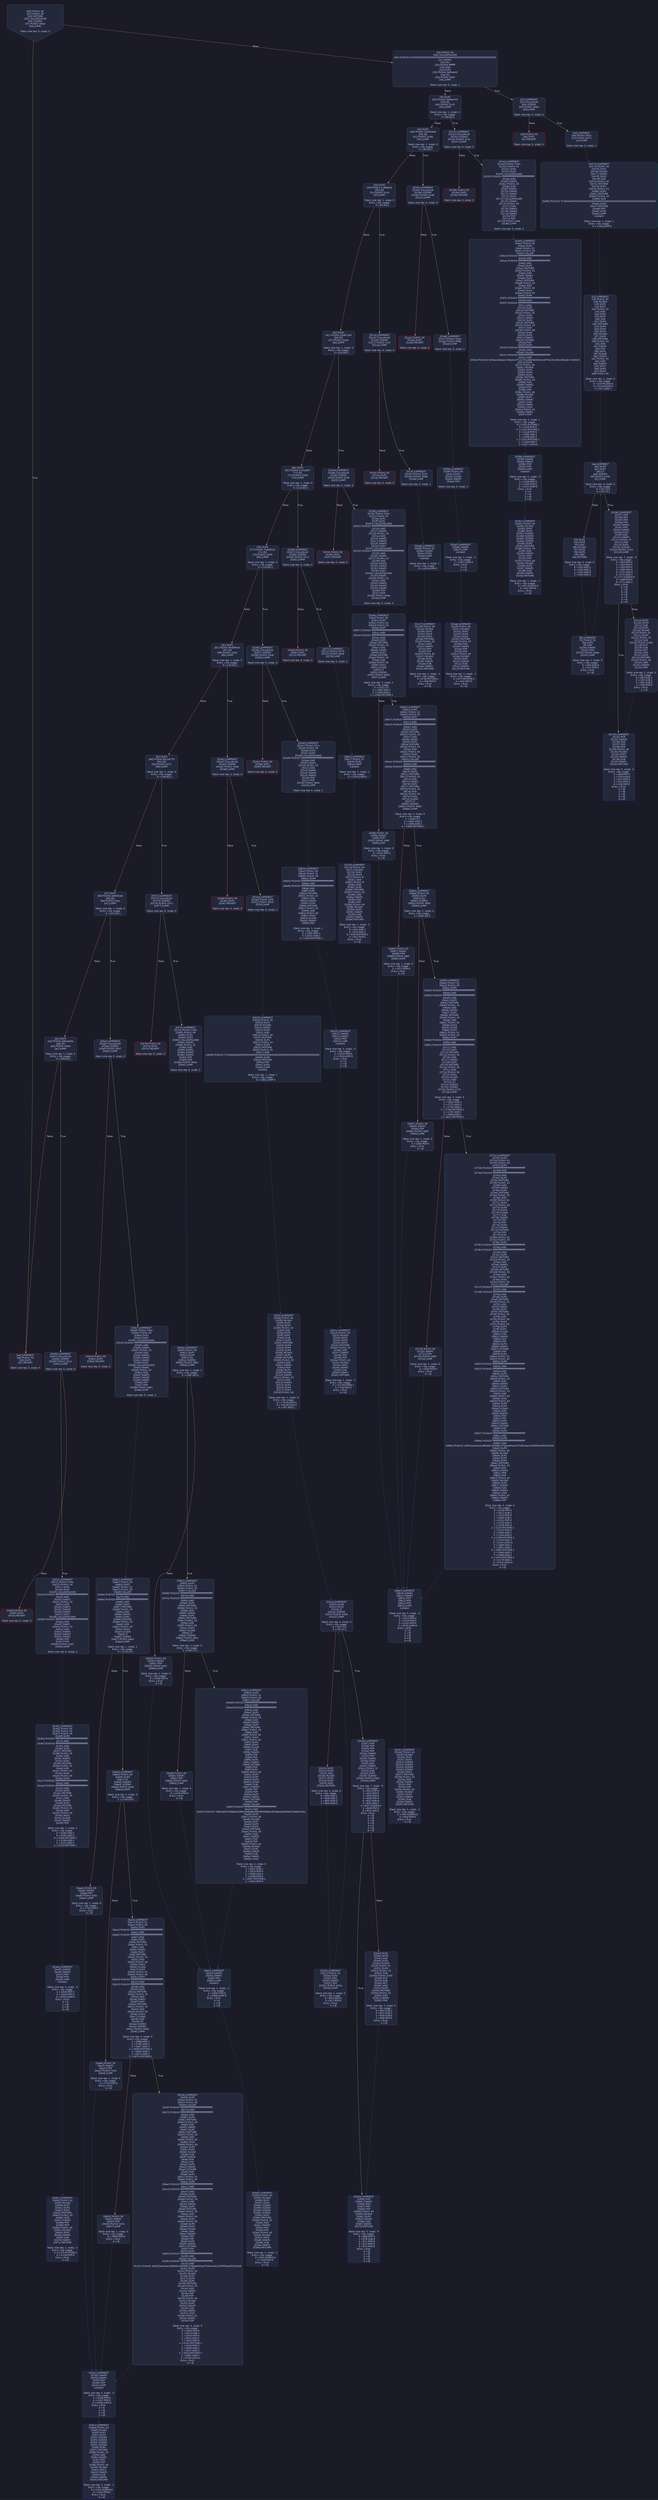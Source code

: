 digraph G {
    node [shape=box, style="filled, rounded", color="#565f89", fontcolor="#c0caf5", fontname="Helvetica", fillcolor="#24283b"];
    edge [color="#414868", fontcolor="#c0caf5", fontname="Helvetica"];
    bgcolor="#1a1b26";
    0 [ label = "[00] PUSH1 60
[02] PUSH1 40
[04] MSTORE
[05] CALLDATASIZE
[06] ISZERO
[07] PUSH2 00ad
[0a] JUMPI

Stack size req: 0, sizeΔ: 0
" shape = invhouse]
    1 [ label = "[0b] PUSH1 00
[0d] CALLDATALOAD
[0e] PUSH29 0100000000000000000000000000000000000000000000000000000000
[2c] SWAP1
[2d] DIV
[2e] PUSH4 ffffffff
[33] AND
[34] DUP1
[35] PUSH4 06fdde03
[3a] EQ
[3b] PUSH2 00b2
[3e] JUMPI

Stack size req: 0, sizeΔ: 1
"]
    2 [ label = "[3f] DUP1
[40] PUSH4 095ea7b3
[45] EQ
[46] PUSH2 0141
[49] JUMPI

Stack size req: 1, sizeΔ: 0
Entry->Op usage:
	0->69:EQ:1
"]
    3 [ label = "[4a] DUP1
[4b] PUSH4 18160ddd
[50] EQ
[51] PUSH2 019b
[54] JUMPI

Stack size req: 1, sizeΔ: 0
Entry->Op usage:
	0->80:EQ:1
"]
    4 [ label = "[55] DUP1
[56] PUSH4 1ca8b6cb
[5b] EQ
[5c] PUSH2 01c4
[5f] JUMPI

Stack size req: 1, sizeΔ: 0
Entry->Op usage:
	0->91:EQ:1
"]
    5 [ label = "[60] DUP1
[61] PUSH4 23b872dd
[66] EQ
[67] PUSH2 01ed
[6a] JUMPI

Stack size req: 1, sizeΔ: 0
Entry->Op usage:
	0->102:EQ:1
"]
    6 [ label = "[6b] DUP1
[6c] PUSH4 313ce567
[71] EQ
[72] PUSH2 0266
[75] JUMPI

Stack size req: 1, sizeΔ: 0
Entry->Op usage:
	0->113:EQ:1
"]
    7 [ label = "[76] DUP1
[77] PUSH4 70a08231
[7c] EQ
[7d] PUSH2 0295
[80] JUMPI

Stack size req: 1, sizeΔ: 0
Entry->Op usage:
	0->124:EQ:1
"]
    8 [ label = "[81] DUP1
[82] PUSH4 95d89b41
[87] EQ
[88] PUSH2 02e2
[8b] JUMPI

Stack size req: 1, sizeΔ: 0
Entry->Op usage:
	0->135:EQ:1
"]
    9 [ label = "[8c] DUP1
[8d] PUSH4 9d118770
[92] EQ
[93] PUSH2 0371
[96] JUMPI

Stack size req: 1, sizeΔ: 0
Entry->Op usage:
	0->146:EQ:1
"]
    10 [ label = "[97] DUP1
[98] PUSH4 a9059cbb
[9d] EQ
[9e] PUSH2 03ac
[a1] JUMPI

Stack size req: 1, sizeΔ: 0
Entry->Op usage:
	0->157:EQ:1
"]
    11 [ label = "[a2] DUP1
[a3] PUSH4 dd62ed3e
[a8] EQ
[a9] PUSH2 0406
[ac] JUMPI

Stack size req: 1, sizeΔ: 0
Entry->Op usage:
	0->168:EQ:1
"]
    12 [ label = "[ad] JUMPDEST
[ae] PUSH1 00
[b0] DUP1
[b1] REVERT

Stack size req: 0, sizeΔ: 0
" color = "red"]
    13 [ label = "[b2] JUMPDEST
[b3] CALLVALUE
[b4] ISZERO
[b5] PUSH2 00bd
[b8] JUMPI

Stack size req: 0, sizeΔ: 0
"]
    14 [ label = "[b9] PUSH1 00
[bb] DUP1
[bc] REVERT

Stack size req: 0, sizeΔ: 0
" color = "red"]
    15 [ label = "[bd] JUMPDEST
[be] PUSH2 00c5
[c1] PUSH2 0472
[c4] JUMP

Stack size req: 0, sizeΔ: 1
"]
    16 [ label = "[c5] JUMPDEST
[c6] PUSH1 40
[c8] MLOAD
[c9] DUP1
[ca] DUP1
[cb] PUSH1 20
[cd] ADD
[ce] DUP3
[cf] DUP2
[d0] SUB
[d1] DUP3
[d2] MSTORE
[d3] DUP4
[d4] DUP2
[d5] DUP2
[d6] MLOAD
[d7] DUP2
[d8] MSTORE
[d9] PUSH1 20
[db] ADD
[dc] SWAP2
[dd] POP
[de] DUP1
[df] MLOAD
[e0] SWAP1
[e1] PUSH1 20
[e3] ADD
[e4] SWAP1
[e5] DUP1
[e6] DUP4
[e7] DUP4
[e8] PUSH1 00

Stack size req: 1, sizeΔ: 9
Entry->Op usage:
	0->214:MLOAD:0
	0->223:MLOAD:0
	0->227:ADD:1
"]
    17 [ label = "[ea] JUMPDEST
[eb] DUP4
[ec] DUP2
[ed] LT
[ee] ISZERO
[ef] PUSH2 0106
[f2] JUMPI

Stack size req: 4, sizeΔ: 0
Entry->Op usage:
	0->237:LT:0
	3->237:LT:1
"]
    18 [ label = "[f3] DUP1
[f4] DUP3
[f5] ADD
[f6] MLOAD
[f7] DUP2
[f8] DUP5
[f9] ADD
[fa] MSTORE

Stack size req: 3, sizeΔ: 0
Entry->Op usage:
	0->245:ADD:1
	0->249:ADD:1
	1->245:ADD:0
	2->249:ADD:0
"]
    19 [ label = "[fb] JUMPDEST
[fc] PUSH1 20
[fe] DUP2
[ff] ADD
[0100] SWAP1
[0101] POP
[0102] PUSH2 00ea
[0105] JUMP

Stack size req: 1, sizeΔ: 0
Entry->Op usage:
	0->255:ADD:0
	0->257:POP:0
Entry->Exit:
	0->😵
"]
    20 [ label = "[0106] JUMPDEST
[0107] POP
[0108] POP
[0109] POP
[010a] POP
[010b] SWAP1
[010c] POP
[010d] SWAP1
[010e] DUP2
[010f] ADD
[0110] SWAP1
[0111] PUSH1 1f
[0113] AND
[0114] DUP1
[0115] ISZERO
[0116] PUSH2 0133
[0119] JUMPI

Stack size req: 7, sizeΔ: -5
Entry->Op usage:
	0->263:POP:0
	1->264:POP:0
	2->265:POP:0
	3->266:POP:0
	4->271:ADD:0
	4->275:AND:1
	4->277:ISZERO:0
	5->268:POP:0
	6->271:ADD:1
Entry->Exit:
	0->😵
	1->😵
	2->😵
	3->😵
	4->0
	5->😵
	6->😵
"]
    21 [ label = "[011a] DUP1
[011b] DUP3
[011c] SUB
[011d] DUP1
[011e] MLOAD
[011f] PUSH1 01
[0121] DUP4
[0122] PUSH1 20
[0124] SUB
[0125] PUSH2 0100
[0128] EXP
[0129] SUB
[012a] NOT
[012b] AND
[012c] DUP2
[012d] MSTORE
[012e] PUSH1 20
[0130] ADD
[0131] SWAP2
[0132] POP

Stack size req: 2, sizeΔ: 0
Entry->Op usage:
	0->284:SUB:1
	0->292:SUB:1
	1->284:SUB:0
	1->306:POP:0
Entry->Exit:
	1->😵
"]
    22 [ label = "[0133] JUMPDEST
[0134] POP
[0135] SWAP3
[0136] POP
[0137] POP
[0138] POP
[0139] PUSH1 40
[013b] MLOAD
[013c] DUP1
[013d] SWAP2
[013e] SUB
[013f] SWAP1
[0140] RETURN

Stack size req: 5, sizeΔ: -5
Entry->Op usage:
	0->308:POP:0
	1->318:SUB:0
	2->311:POP:0
	3->312:POP:0
	4->310:POP:0
Entry->Exit:
	0->😵
	1->😵
	2->😵
	3->😵
	4->😵
" color = "darkblue"]
    23 [ label = "[0141] JUMPDEST
[0142] CALLVALUE
[0143] ISZERO
[0144] PUSH2 014c
[0147] JUMPI

Stack size req: 0, sizeΔ: 0
"]
    24 [ label = "[0148] PUSH1 00
[014a] DUP1
[014b] REVERT

Stack size req: 0, sizeΔ: 0
" color = "red"]
    25 [ label = "[014c] JUMPDEST
[014d] PUSH2 0181
[0150] PUSH1 04
[0152] DUP1
[0153] DUP1
[0154] CALLDATALOAD
[0155] PUSH20 ffffffffffffffffffffffffffffffffffffffff
[016a] AND
[016b] SWAP1
[016c] PUSH1 20
[016e] ADD
[016f] SWAP1
[0170] SWAP2
[0171] SWAP1
[0172] DUP1
[0173] CALLDATALOAD
[0174] SWAP1
[0175] PUSH1 20
[0177] ADD
[0178] SWAP1
[0179] SWAP2
[017a] SWAP1
[017b] POP
[017c] POP
[017d] PUSH2 04ab
[0180] JUMP

Stack size req: 0, sizeΔ: 3
"]
    26 [ label = "[0181] JUMPDEST
[0182] PUSH1 40
[0184] MLOAD
[0185] DUP1
[0186] DUP3
[0187] ISZERO
[0188] ISZERO
[0189] ISZERO
[018a] ISZERO
[018b] DUP2
[018c] MSTORE
[018d] PUSH1 20
[018f] ADD
[0190] SWAP2
[0191] POP
[0192] POP
[0193] PUSH1 40
[0195] MLOAD
[0196] DUP1
[0197] SWAP2
[0198] SUB
[0199] SWAP1
[019a] RETURN

Stack size req: 1, sizeΔ: -1
Entry->Op usage:
	0->391:ISZERO:0
	0->401:POP:0
Entry->Exit:
	0->😵
" color = "darkblue"]
    27 [ label = "[019b] JUMPDEST
[019c] CALLVALUE
[019d] ISZERO
[019e] PUSH2 01a6
[01a1] JUMPI

Stack size req: 0, sizeΔ: 0
"]
    28 [ label = "[01a2] PUSH1 00
[01a4] DUP1
[01a5] REVERT

Stack size req: 0, sizeΔ: 0
" color = "red"]
    29 [ label = "[01a6] JUMPDEST
[01a7] PUSH2 01ae
[01aa] PUSH2 059e
[01ad] JUMP

Stack size req: 0, sizeΔ: 1
"]
    30 [ label = "[01ae] JUMPDEST
[01af] PUSH1 40
[01b1] MLOAD
[01b2] DUP1
[01b3] DUP3
[01b4] DUP2
[01b5] MSTORE
[01b6] PUSH1 20
[01b8] ADD
[01b9] SWAP2
[01ba] POP
[01bb] POP
[01bc] PUSH1 40
[01be] MLOAD
[01bf] DUP1
[01c0] SWAP2
[01c1] SUB
[01c2] SWAP1
[01c3] RETURN

Stack size req: 1, sizeΔ: -1
Entry->Op usage:
	0->437:MSTORE:1
	0->442:POP:0
Entry->Exit:
	0->😵
" color = "darkblue"]
    31 [ label = "[01c4] JUMPDEST
[01c5] CALLVALUE
[01c6] ISZERO
[01c7] PUSH2 01cf
[01ca] JUMPI

Stack size req: 0, sizeΔ: 0
"]
    32 [ label = "[01cb] PUSH1 00
[01cd] DUP1
[01ce] REVERT

Stack size req: 0, sizeΔ: 0
" color = "red"]
    33 [ label = "[01cf] JUMPDEST
[01d0] PUSH2 01d7
[01d3] PUSH2 05a8
[01d6] JUMP

Stack size req: 0, sizeΔ: 1
"]
    34 [ label = "[01d7] JUMPDEST
[01d8] PUSH1 40
[01da] MLOAD
[01db] DUP1
[01dc] DUP3
[01dd] DUP2
[01de] MSTORE
[01df] PUSH1 20
[01e1] ADD
[01e2] SWAP2
[01e3] POP
[01e4] POP
[01e5] PUSH1 40
[01e7] MLOAD
[01e8] DUP1
[01e9] SWAP2
[01ea] SUB
[01eb] SWAP1
[01ec] RETURN

Stack size req: 1, sizeΔ: -1
Entry->Op usage:
	0->478:MSTORE:1
	0->483:POP:0
Entry->Exit:
	0->😵
" color = "darkblue"]
    35 [ label = "[01ed] JUMPDEST
[01ee] CALLVALUE
[01ef] ISZERO
[01f0] PUSH2 01f8
[01f3] JUMPI

Stack size req: 0, sizeΔ: 0
"]
    36 [ label = "[01f4] PUSH1 00
[01f6] DUP1
[01f7] REVERT

Stack size req: 0, sizeΔ: 0
" color = "red"]
    37 [ label = "[01f8] JUMPDEST
[01f9] PUSH2 024c
[01fc] PUSH1 04
[01fe] DUP1
[01ff] DUP1
[0200] CALLDATALOAD
[0201] PUSH20 ffffffffffffffffffffffffffffffffffffffff
[0216] AND
[0217] SWAP1
[0218] PUSH1 20
[021a] ADD
[021b] SWAP1
[021c] SWAP2
[021d] SWAP1
[021e] DUP1
[021f] CALLDATALOAD
[0220] PUSH20 ffffffffffffffffffffffffffffffffffffffff
[0235] AND
[0236] SWAP1
[0237] PUSH1 20
[0239] ADD
[023a] SWAP1
[023b] SWAP2
[023c] SWAP1
[023d] DUP1
[023e] CALLDATALOAD
[023f] SWAP1
[0240] PUSH1 20
[0242] ADD
[0243] SWAP1
[0244] SWAP2
[0245] SWAP1
[0246] POP
[0247] POP
[0248] PUSH2 05ae
[024b] JUMP

Stack size req: 0, sizeΔ: 4
"]
    38 [ label = "[024c] JUMPDEST
[024d] PUSH1 40
[024f] MLOAD
[0250] DUP1
[0251] DUP3
[0252] ISZERO
[0253] ISZERO
[0254] ISZERO
[0255] ISZERO
[0256] DUP2
[0257] MSTORE
[0258] PUSH1 20
[025a] ADD
[025b] SWAP2
[025c] POP
[025d] POP
[025e] PUSH1 40
[0260] MLOAD
[0261] DUP1
[0262] SWAP2
[0263] SUB
[0264] SWAP1
[0265] RETURN

Stack size req: 1, sizeΔ: -1
Entry->Op usage:
	0->594:ISZERO:0
	0->604:POP:0
Entry->Exit:
	0->😵
" color = "darkblue"]
    39 [ label = "[0266] JUMPDEST
[0267] CALLVALUE
[0268] ISZERO
[0269] PUSH2 0271
[026c] JUMPI

Stack size req: 0, sizeΔ: 0
"]
    40 [ label = "[026d] PUSH1 00
[026f] DUP1
[0270] REVERT

Stack size req: 0, sizeΔ: 0
" color = "red"]
    41 [ label = "[0271] JUMPDEST
[0272] PUSH2 0279
[0275] PUSH2 08c6
[0278] JUMP

Stack size req: 0, sizeΔ: 1
"]
    42 [ label = "[0279] JUMPDEST
[027a] PUSH1 40
[027c] MLOAD
[027d] DUP1
[027e] DUP3
[027f] PUSH1 ff
[0281] AND
[0282] PUSH1 ff
[0284] AND
[0285] DUP2
[0286] MSTORE
[0287] PUSH1 20
[0289] ADD
[028a] SWAP2
[028b] POP
[028c] POP
[028d] PUSH1 40
[028f] MLOAD
[0290] DUP1
[0291] SWAP2
[0292] SUB
[0293] SWAP1
[0294] RETURN

Stack size req: 1, sizeΔ: -1
Entry->Op usage:
	0->641:AND:1
	0->644:AND:1
	0->646:MSTORE:1
	0->651:POP:0
Entry->Exit:
	0->😵
" color = "darkblue"]
    43 [ label = "[0295] JUMPDEST
[0296] CALLVALUE
[0297] ISZERO
[0298] PUSH2 02a0
[029b] JUMPI

Stack size req: 0, sizeΔ: 0
"]
    44 [ label = "[029c] PUSH1 00
[029e] DUP1
[029f] REVERT

Stack size req: 0, sizeΔ: 0
" color = "red"]
    45 [ label = "[02a0] JUMPDEST
[02a1] PUSH2 02cc
[02a4] PUSH1 04
[02a6] DUP1
[02a7] DUP1
[02a8] CALLDATALOAD
[02a9] PUSH20 ffffffffffffffffffffffffffffffffffffffff
[02be] AND
[02bf] SWAP1
[02c0] PUSH1 20
[02c2] ADD
[02c3] SWAP1
[02c4] SWAP2
[02c5] SWAP1
[02c6] POP
[02c7] POP
[02c8] PUSH2 08cb
[02cb] JUMP

Stack size req: 0, sizeΔ: 2
"]
    46 [ label = "[02cc] JUMPDEST
[02cd] PUSH1 40
[02cf] MLOAD
[02d0] DUP1
[02d1] DUP3
[02d2] DUP2
[02d3] MSTORE
[02d4] PUSH1 20
[02d6] ADD
[02d7] SWAP2
[02d8] POP
[02d9] POP
[02da] PUSH1 40
[02dc] MLOAD
[02dd] DUP1
[02de] SWAP2
[02df] SUB
[02e0] SWAP1
[02e1] RETURN

Stack size req: 1, sizeΔ: -1
Entry->Op usage:
	0->723:MSTORE:1
	0->728:POP:0
Entry->Exit:
	0->😵
" color = "darkblue"]
    47 [ label = "[02e2] JUMPDEST
[02e3] CALLVALUE
[02e4] ISZERO
[02e5] PUSH2 02ed
[02e8] JUMPI

Stack size req: 0, sizeΔ: 0
"]
    48 [ label = "[02e9] PUSH1 00
[02eb] DUP1
[02ec] REVERT

Stack size req: 0, sizeΔ: 0
" color = "red"]
    49 [ label = "[02ed] JUMPDEST
[02ee] PUSH2 02f5
[02f1] PUSH2 0915
[02f4] JUMP

Stack size req: 0, sizeΔ: 1
"]
    50 [ label = "[02f5] JUMPDEST
[02f6] PUSH1 40
[02f8] MLOAD
[02f9] DUP1
[02fa] DUP1
[02fb] PUSH1 20
[02fd] ADD
[02fe] DUP3
[02ff] DUP2
[0300] SUB
[0301] DUP3
[0302] MSTORE
[0303] DUP4
[0304] DUP2
[0305] DUP2
[0306] MLOAD
[0307] DUP2
[0308] MSTORE
[0309] PUSH1 20
[030b] ADD
[030c] SWAP2
[030d] POP
[030e] DUP1
[030f] MLOAD
[0310] SWAP1
[0311] PUSH1 20
[0313] ADD
[0314] SWAP1
[0315] DUP1
[0316] DUP4
[0317] DUP4
[0318] PUSH1 00

Stack size req: 1, sizeΔ: 9
Entry->Op usage:
	0->774:MLOAD:0
	0->783:MLOAD:0
	0->787:ADD:1
"]
    51 [ label = "[031a] JUMPDEST
[031b] DUP4
[031c] DUP2
[031d] LT
[031e] ISZERO
[031f] PUSH2 0336
[0322] JUMPI

Stack size req: 4, sizeΔ: 0
Entry->Op usage:
	0->797:LT:0
	3->797:LT:1
"]
    52 [ label = "[0323] DUP1
[0324] DUP3
[0325] ADD
[0326] MLOAD
[0327] DUP2
[0328] DUP5
[0329] ADD
[032a] MSTORE

Stack size req: 3, sizeΔ: 0
Entry->Op usage:
	0->805:ADD:1
	0->809:ADD:1
	1->805:ADD:0
	2->809:ADD:0
"]
    53 [ label = "[032b] JUMPDEST
[032c] PUSH1 20
[032e] DUP2
[032f] ADD
[0330] SWAP1
[0331] POP
[0332] PUSH2 031a
[0335] JUMP

Stack size req: 1, sizeΔ: 0
Entry->Op usage:
	0->815:ADD:0
	0->817:POP:0
Entry->Exit:
	0->😵
"]
    54 [ label = "[0336] JUMPDEST
[0337] POP
[0338] POP
[0339] POP
[033a] POP
[033b] SWAP1
[033c] POP
[033d] SWAP1
[033e] DUP2
[033f] ADD
[0340] SWAP1
[0341] PUSH1 1f
[0343] AND
[0344] DUP1
[0345] ISZERO
[0346] PUSH2 0363
[0349] JUMPI

Stack size req: 7, sizeΔ: -5
Entry->Op usage:
	0->823:POP:0
	1->824:POP:0
	2->825:POP:0
	3->826:POP:0
	4->831:ADD:0
	4->835:AND:1
	4->837:ISZERO:0
	5->828:POP:0
	6->831:ADD:1
Entry->Exit:
	0->😵
	1->😵
	2->😵
	3->😵
	4->0
	5->😵
	6->😵
"]
    55 [ label = "[034a] DUP1
[034b] DUP3
[034c] SUB
[034d] DUP1
[034e] MLOAD
[034f] PUSH1 01
[0351] DUP4
[0352] PUSH1 20
[0354] SUB
[0355] PUSH2 0100
[0358] EXP
[0359] SUB
[035a] NOT
[035b] AND
[035c] DUP2
[035d] MSTORE
[035e] PUSH1 20
[0360] ADD
[0361] SWAP2
[0362] POP

Stack size req: 2, sizeΔ: 0
Entry->Op usage:
	0->844:SUB:1
	0->852:SUB:1
	1->844:SUB:0
	1->866:POP:0
Entry->Exit:
	1->😵
"]
    56 [ label = "[0363] JUMPDEST
[0364] POP
[0365] SWAP3
[0366] POP
[0367] POP
[0368] POP
[0369] PUSH1 40
[036b] MLOAD
[036c] DUP1
[036d] SWAP2
[036e] SUB
[036f] SWAP1
[0370] RETURN

Stack size req: 5, sizeΔ: -5
Entry->Op usage:
	0->868:POP:0
	1->878:SUB:0
	2->871:POP:0
	3->872:POP:0
	4->870:POP:0
Entry->Exit:
	0->😵
	1->😵
	2->😵
	3->😵
	4->😵
" color = "darkblue"]
    57 [ label = "[0371] JUMPDEST
[0372] CALLVALUE
[0373] ISZERO
[0374] PUSH2 037c
[0377] JUMPI

Stack size req: 0, sizeΔ: 0
"]
    58 [ label = "[0378] PUSH1 00
[037a] DUP1
[037b] REVERT

Stack size req: 0, sizeΔ: 0
" color = "red"]
    59 [ label = "[037c] JUMPDEST
[037d] PUSH2 0392
[0380] PUSH1 04
[0382] DUP1
[0383] DUP1
[0384] CALLDATALOAD
[0385] SWAP1
[0386] PUSH1 20
[0388] ADD
[0389] SWAP1
[038a] SWAP2
[038b] SWAP1
[038c] POP
[038d] POP
[038e] PUSH2 094e
[0391] JUMP

Stack size req: 0, sizeΔ: 2
"]
    60 [ label = "[0392] JUMPDEST
[0393] PUSH1 40
[0395] MLOAD
[0396] DUP1
[0397] DUP3
[0398] ISZERO
[0399] ISZERO
[039a] ISZERO
[039b] ISZERO
[039c] DUP2
[039d] MSTORE
[039e] PUSH1 20
[03a0] ADD
[03a1] SWAP2
[03a2] POP
[03a3] POP
[03a4] PUSH1 40
[03a6] MLOAD
[03a7] DUP1
[03a8] SWAP2
[03a9] SUB
[03aa] SWAP1
[03ab] RETURN

Stack size req: 1, sizeΔ: -1
Entry->Op usage:
	0->920:ISZERO:0
	0->930:POP:0
Entry->Exit:
	0->😵
" color = "darkblue"]
    61 [ label = "[03ac] JUMPDEST
[03ad] CALLVALUE
[03ae] ISZERO
[03af] PUSH2 03b7
[03b2] JUMPI

Stack size req: 0, sizeΔ: 0
"]
    62 [ label = "[03b3] PUSH1 00
[03b5] DUP1
[03b6] REVERT

Stack size req: 0, sizeΔ: 0
" color = "red"]
    63 [ label = "[03b7] JUMPDEST
[03b8] PUSH2 03ec
[03bb] PUSH1 04
[03bd] DUP1
[03be] DUP1
[03bf] CALLDATALOAD
[03c0] PUSH20 ffffffffffffffffffffffffffffffffffffffff
[03d5] AND
[03d6] SWAP1
[03d7] PUSH1 20
[03d9] ADD
[03da] SWAP1
[03db] SWAP2
[03dc] SWAP1
[03dd] DUP1
[03de] CALLDATALOAD
[03df] SWAP1
[03e0] PUSH1 20
[03e2] ADD
[03e3] SWAP1
[03e4] SWAP2
[03e5] SWAP1
[03e6] POP
[03e7] POP
[03e8] PUSH2 0a61
[03eb] JUMP

Stack size req: 0, sizeΔ: 3
"]
    64 [ label = "[03ec] JUMPDEST
[03ed] PUSH1 40
[03ef] MLOAD
[03f0] DUP1
[03f1] DUP3
[03f2] ISZERO
[03f3] ISZERO
[03f4] ISZERO
[03f5] ISZERO
[03f6] DUP2
[03f7] MSTORE
[03f8] PUSH1 20
[03fa] ADD
[03fb] SWAP2
[03fc] POP
[03fd] POP
[03fe] PUSH1 40
[0400] MLOAD
[0401] DUP1
[0402] SWAP2
[0403] SUB
[0404] SWAP1
[0405] RETURN

Stack size req: 1, sizeΔ: -1
Entry->Op usage:
	0->1010:ISZERO:0
	0->1020:POP:0
Entry->Exit:
	0->😵
" color = "darkblue"]
    65 [ label = "[0406] JUMPDEST
[0407] CALLVALUE
[0408] ISZERO
[0409] PUSH2 0411
[040c] JUMPI

Stack size req: 0, sizeΔ: 0
"]
    66 [ label = "[040d] PUSH1 00
[040f] DUP1
[0410] REVERT

Stack size req: 0, sizeΔ: 0
" color = "red"]
    67 [ label = "[0411] JUMPDEST
[0412] PUSH2 045c
[0415] PUSH1 04
[0417] DUP1
[0418] DUP1
[0419] CALLDATALOAD
[041a] PUSH20 ffffffffffffffffffffffffffffffffffffffff
[042f] AND
[0430] SWAP1
[0431] PUSH1 20
[0433] ADD
[0434] SWAP1
[0435] SWAP2
[0436] SWAP1
[0437] DUP1
[0438] CALLDATALOAD
[0439] PUSH20 ffffffffffffffffffffffffffffffffffffffff
[044e] AND
[044f] SWAP1
[0450] PUSH1 20
[0452] ADD
[0453] SWAP1
[0454] SWAP2
[0455] SWAP1
[0456] POP
[0457] POP
[0458] PUSH2 0c62
[045b] JUMP

Stack size req: 0, sizeΔ: 3
"]
    68 [ label = "[045c] JUMPDEST
[045d] PUSH1 40
[045f] MLOAD
[0460] DUP1
[0461] DUP3
[0462] DUP2
[0463] MSTORE
[0464] PUSH1 20
[0466] ADD
[0467] SWAP2
[0468] POP
[0469] POP
[046a] PUSH1 40
[046c] MLOAD
[046d] DUP1
[046e] SWAP2
[046f] SUB
[0470] SWAP1
[0471] RETURN

Stack size req: 1, sizeΔ: -1
Entry->Op usage:
	0->1123:MSTORE:1
	0->1128:POP:0
Entry->Exit:
	0->😵
" color = "darkblue"]
    69 [ label = "[0472] JUMPDEST
[0473] PUSH1 40
[0475] DUP1
[0476] MLOAD
[0477] SWAP1
[0478] DUP2
[0479] ADD
[047a] PUSH1 40
[047c] MSTORE
[047d] DUP1
[047e] PUSH1 03
[0480] DUP2
[0481] MSTORE
[0482] PUSH1 20
[0484] ADD
[0485] PUSH32 57494e0000000000000000000000000000000000000000000000000000000000
[04a6] DUP2
[04a7] MSTORE
[04a8] POP
[04a9] DUP2
[04aa] JUMP
Indirect!

Stack size req: 1, sizeΔ: 1
Entry->Op usage:
	0->1194:JUMP:0
" color = "teal"]
    70 [ label = "[04ab] JUMPDEST
[04ac] PUSH1 00
[04ae] DUP2
[04af] PUSH1 02
[04b1] PUSH1 00
[04b3] CALLER
[04b4] PUSH20 ffffffffffffffffffffffffffffffffffffffff
[04c9] AND
[04ca] PUSH20 ffffffffffffffffffffffffffffffffffffffff
[04df] AND
[04e0] DUP2
[04e1] MSTORE
[04e2] PUSH1 20
[04e4] ADD
[04e5] SWAP1
[04e6] DUP2
[04e7] MSTORE
[04e8] PUSH1 20
[04ea] ADD
[04eb] PUSH1 00
[04ed] SHA3
[04ee] PUSH1 00
[04f0] DUP6
[04f1] PUSH20 ffffffffffffffffffffffffffffffffffffffff
[0506] AND
[0507] PUSH20 ffffffffffffffffffffffffffffffffffffffff
[051c] AND
[051d] DUP2
[051e] MSTORE
[051f] PUSH1 20
[0521] ADD
[0522] SWAP1
[0523] DUP2
[0524] MSTORE
[0525] PUSH1 20
[0527] ADD
[0528] PUSH1 00
[052a] SHA3
[052b] DUP2
[052c] SWAP1
[052d] SSTORE
[052e] POP
[052f] DUP3
[0530] PUSH20 ffffffffffffffffffffffffffffffffffffffff
[0545] AND
[0546] CALLER
[0547] PUSH20 ffffffffffffffffffffffffffffffffffffffff
[055c] AND
[055d] PUSH32 8c5be1e5ebec7d5bd14f71427d1e84f3dd0314c0f7b2291e5b200ac8c7c3b925
[057e] DUP5
[057f] PUSH1 40
[0581] MLOAD
[0582] DUP1
[0583] DUP3
[0584] DUP2
[0585] MSTORE
[0586] PUSH1 20
[0588] ADD
[0589] SWAP2
[058a] POP
[058b] POP
[058c] PUSH1 40
[058e] MLOAD
[058f] DUP1
[0590] SWAP2
[0591] SUB
[0592] SWAP1
[0593] LOG3
[0594] PUSH1 01
[0596] SWAP1
[0597] POP

Stack size req: 2, sizeΔ: 1
Entry->Op usage:
	0->1325:SSTORE:1
	0->1326:POP:0
	0->1413:MSTORE:1
	0->1418:POP:0
	1->1286:AND:1
	1->1308:AND:1
	1->1310:MSTORE:1
	1->1349:AND:1
	1->1427:LOG3:4
"]
    71 [ label = "[0598] JUMPDEST
[0599] SWAP3
[059a] SWAP2
[059b] POP
[059c] POP
[059d] JUMP
Indirect!

Stack size req: 4, sizeΔ: -3
Entry->Op usage:
	1->1436:POP:0
	2->1435:POP:0
	3->1437:JUMP:0
Entry->Exit:
	0->0
	1->😵
	2->😵
	3->😵
" color = "teal"]
    72 [ label = "[059e] JUMPDEST
[059f] PUSH1 00
[05a1] DUP1
[05a2] SLOAD
[05a3] SWAP1
[05a4] POP

Stack size req: 0, sizeΔ: 1
"]
    73 [ label = "[05a5] JUMPDEST
[05a6] SWAP1
[05a7] JUMP
Indirect!

Stack size req: 2, sizeΔ: -1
Entry->Op usage:
	1->1447:JUMP:0
Entry->Exit:
	0->0
	1->😵
" color = "teal"]
    74 [ label = "[05a8] JUMPDEST
[05a9] PUSH1 00
[05ab] SLOAD
[05ac] DUP2
[05ad] JUMP
Indirect!

Stack size req: 1, sizeΔ: 1
Entry->Op usage:
	0->1453:JUMP:0
" color = "teal"]
    75 [ label = "[05ae] JUMPDEST
[05af] PUSH1 00
[05b1] DUP2
[05b2] PUSH1 01
[05b4] PUSH1 00
[05b6] DUP7
[05b7] PUSH20 ffffffffffffffffffffffffffffffffffffffff
[05cc] AND
[05cd] PUSH20 ffffffffffffffffffffffffffffffffffffffff
[05e2] AND
[05e3] DUP2
[05e4] MSTORE
[05e5] PUSH1 20
[05e7] ADD
[05e8] SWAP1
[05e9] DUP2
[05ea] MSTORE
[05eb] PUSH1 20
[05ed] ADD
[05ee] PUSH1 00
[05f0] SHA3
[05f1] SLOAD
[05f2] LT
[05f3] ISZERO
[05f4] PUSH2 0600
[05f7] JUMPI

Stack size req: 3, sizeΔ: 1
Entry->Op usage:
	0->1522:LT:1
	2->1484:AND:1
	2->1506:AND:1
	2->1508:MSTORE:1
"]
    76 [ label = "[05f8] PUSH1 00
[05fa] SWAP1
[05fb] POP
[05fc] PUSH2 08bf
[05ff] JUMP

Stack size req: 1, sizeΔ: 0
Entry->Op usage:
	0->1531:POP:0
Entry->Exit:
	0->😵
"]
    77 [ label = "[0600] JUMPDEST
[0601] DUP2
[0602] PUSH1 02
[0604] PUSH1 00
[0606] DUP7
[0607] PUSH20 ffffffffffffffffffffffffffffffffffffffff
[061c] AND
[061d] PUSH20 ffffffffffffffffffffffffffffffffffffffff
[0632] AND
[0633] DUP2
[0634] MSTORE
[0635] PUSH1 20
[0637] ADD
[0638] SWAP1
[0639] DUP2
[063a] MSTORE
[063b] PUSH1 20
[063d] ADD
[063e] PUSH1 00
[0640] SHA3
[0641] PUSH1 00
[0643] CALLER
[0644] PUSH20 ffffffffffffffffffffffffffffffffffffffff
[0659] AND
[065a] PUSH20 ffffffffffffffffffffffffffffffffffffffff
[066f] AND
[0670] DUP2
[0671] MSTORE
[0672] PUSH1 20
[0674] ADD
[0675] SWAP1
[0676] DUP2
[0677] MSTORE
[0678] PUSH1 20
[067a] ADD
[067b] PUSH1 00
[067d] SHA3
[067e] SLOAD
[067f] LT
[0680] ISZERO
[0681] PUSH2 068d
[0684] JUMPI

Stack size req: 4, sizeΔ: 0
Entry->Op usage:
	1->1663:LT:1
	3->1564:AND:1
	3->1586:AND:1
	3->1588:MSTORE:1
"]
    78 [ label = "[0685] PUSH1 00
[0687] SWAP1
[0688] POP
[0689] PUSH2 08bf
[068c] JUMP

Stack size req: 1, sizeΔ: 0
Entry->Op usage:
	0->1672:POP:0
Entry->Exit:
	0->😵
"]
    79 [ label = "[068d] JUMPDEST
[068e] PUSH1 00
[0690] DUP3
[0691] EQ
[0692] ISZERO
[0693] PUSH2 069f
[0696] JUMPI

Stack size req: 2, sizeΔ: 0
Entry->Op usage:
	1->1681:EQ:0
"]
    80 [ label = "[0697] PUSH1 00
[0699] SWAP1
[069a] POP
[069b] PUSH2 08bf
[069e] JUMP

Stack size req: 1, sizeΔ: 0
Entry->Op usage:
	0->1690:POP:0
Entry->Exit:
	0->😵
"]
    81 [ label = "[069f] JUMPDEST
[06a0] PUSH1 01
[06a2] PUSH1 00
[06a4] DUP5
[06a5] PUSH20 ffffffffffffffffffffffffffffffffffffffff
[06ba] AND
[06bb] PUSH20 ffffffffffffffffffffffffffffffffffffffff
[06d0] AND
[06d1] DUP2
[06d2] MSTORE
[06d3] PUSH1 20
[06d5] ADD
[06d6] SWAP1
[06d7] DUP2
[06d8] MSTORE
[06d9] PUSH1 20
[06db] ADD
[06dc] PUSH1 00
[06de] SHA3
[06df] SLOAD
[06e0] DUP3
[06e1] PUSH1 01
[06e3] PUSH1 00
[06e5] DUP7
[06e6] PUSH20 ffffffffffffffffffffffffffffffffffffffff
[06fb] AND
[06fc] PUSH20 ffffffffffffffffffffffffffffffffffffffff
[0711] AND
[0712] DUP2
[0713] MSTORE
[0714] PUSH1 20
[0716] ADD
[0717] SWAP1
[0718] DUP2
[0719] MSTORE
[071a] PUSH1 20
[071c] ADD
[071d] PUSH1 00
[071f] SHA3
[0720] SLOAD
[0721] ADD
[0722] GT
[0723] ISZERO
[0724] ISZERO
[0725] PUSH2 0731
[0728] JUMPI

Stack size req: 3, sizeΔ: 0
Entry->Op usage:
	1->1825:ADD:1
	2->1722:AND:1
	2->1744:AND:1
	2->1746:MSTORE:1
	2->1787:AND:1
	2->1809:AND:1
	2->1811:MSTORE:1
"]
    82 [ label = "[0729] PUSH1 00
[072b] SWAP1
[072c] POP
[072d] PUSH2 08bf
[0730] JUMP

Stack size req: 1, sizeΔ: 0
Entry->Op usage:
	0->1836:POP:0
Entry->Exit:
	0->😵
"]
    83 [ label = "[0731] JUMPDEST
[0732] DUP2
[0733] PUSH1 01
[0735] PUSH1 00
[0737] DUP7
[0738] PUSH20 ffffffffffffffffffffffffffffffffffffffff
[074d] AND
[074e] PUSH20 ffffffffffffffffffffffffffffffffffffffff
[0763] AND
[0764] DUP2
[0765] MSTORE
[0766] PUSH1 20
[0768] ADD
[0769] SWAP1
[076a] DUP2
[076b] MSTORE
[076c] PUSH1 20
[076e] ADD
[076f] PUSH1 00
[0771] SHA3
[0772] PUSH1 00
[0774] DUP3
[0775] DUP3
[0776] SLOAD
[0777] SUB
[0778] SWAP3
[0779] POP
[077a] POP
[077b] DUP2
[077c] SWAP1
[077d] SSTORE
[077e] POP
[077f] DUP2
[0780] PUSH1 02
[0782] PUSH1 00
[0784] DUP7
[0785] PUSH20 ffffffffffffffffffffffffffffffffffffffff
[079a] AND
[079b] PUSH20 ffffffffffffffffffffffffffffffffffffffff
[07b0] AND
[07b1] DUP2
[07b2] MSTORE
[07b3] PUSH1 20
[07b5] ADD
[07b6] SWAP1
[07b7] DUP2
[07b8] MSTORE
[07b9] PUSH1 20
[07bb] ADD
[07bc] PUSH1 00
[07be] SHA3
[07bf] PUSH1 00
[07c1] CALLER
[07c2] PUSH20 ffffffffffffffffffffffffffffffffffffffff
[07d7] AND
[07d8] PUSH20 ffffffffffffffffffffffffffffffffffffffff
[07ed] AND
[07ee] DUP2
[07ef] MSTORE
[07f0] PUSH1 20
[07f2] ADD
[07f3] SWAP1
[07f4] DUP2
[07f5] MSTORE
[07f6] PUSH1 20
[07f8] ADD
[07f9] PUSH1 00
[07fb] SHA3
[07fc] PUSH1 00
[07fe] DUP3
[07ff] DUP3
[0800] SLOAD
[0801] SUB
[0802] SWAP3
[0803] POP
[0804] POP
[0805] DUP2
[0806] SWAP1
[0807] SSTORE
[0808] POP
[0809] DUP2
[080a] PUSH1 01
[080c] PUSH1 00
[080e] DUP6
[080f] PUSH20 ffffffffffffffffffffffffffffffffffffffff
[0824] AND
[0825] PUSH20 ffffffffffffffffffffffffffffffffffffffff
[083a] AND
[083b] DUP2
[083c] MSTORE
[083d] PUSH1 20
[083f] ADD
[0840] SWAP1
[0841] DUP2
[0842] MSTORE
[0843] PUSH1 20
[0845] ADD
[0846] PUSH1 00
[0848] SHA3
[0849] PUSH1 00
[084b] DUP3
[084c] DUP3
[084d] SLOAD
[084e] ADD
[084f] SWAP3
[0850] POP
[0851] POP
[0852] DUP2
[0853] SWAP1
[0854] SSTORE
[0855] POP
[0856] DUP3
[0857] PUSH20 ffffffffffffffffffffffffffffffffffffffff
[086c] AND
[086d] DUP5
[086e] PUSH20 ffffffffffffffffffffffffffffffffffffffff
[0883] AND
[0884] PUSH32 ddf252ad1be2c89b69c2b068fc378daa952ba7f163c4a11628f55a4df523b3ef
[08a5] DUP5
[08a6] PUSH1 40
[08a8] MLOAD
[08a9] DUP1
[08aa] DUP3
[08ab] DUP2
[08ac] MSTORE
[08ad] PUSH1 20
[08af] ADD
[08b0] SWAP2
[08b1] POP
[08b2] POP
[08b3] PUSH1 40
[08b5] MLOAD
[08b6] DUP1
[08b7] SWAP2
[08b8] SUB
[08b9] SWAP1
[08ba] LOG3
[08bb] PUSH1 01
[08bd] SWAP1
[08be] POP

Stack size req: 4, sizeΔ: 0
Entry->Op usage:
	0->2238:POP:0
	1->1911:SUB:1
	1->1913:POP:0
	1->2049:SUB:1
	1->2051:POP:0
	1->2126:ADD:1
	1->2128:POP:0
	1->2220:MSTORE:1
	1->2225:POP:0
	2->2084:AND:1
	2->2106:AND:1
	2->2108:MSTORE:1
	2->2156:AND:1
	2->2234:LOG3:4
	3->1869:AND:1
	3->1891:AND:1
	3->1893:MSTORE:1
	3->1946:AND:1
	3->1968:AND:1
	3->1970:MSTORE:1
	3->2179:AND:1
	3->2234:LOG3:3
Entry->Exit:
	0->😵
"]
    84 [ label = "[08bf] JUMPDEST
[08c0] SWAP4
[08c1] SWAP3
[08c2] POP
[08c3] POP
[08c4] POP
[08c5] JUMP
Indirect!

Stack size req: 5, sizeΔ: -4
Entry->Op usage:
	1->2243:POP:0
	2->2244:POP:0
	3->2242:POP:0
	4->2245:JUMP:0
Entry->Exit:
	0->0
	1->😵
	2->😵
	3->😵
	4->😵
" color = "teal"]
    85 [ label = "[08c6] JUMPDEST
[08c7] PUSH1 07
[08c9] DUP2
[08ca] JUMP
Indirect!

Stack size req: 1, sizeΔ: 1
Entry->Op usage:
	0->2250:JUMP:0
" color = "teal"]
    86 [ label = "[08cb] JUMPDEST
[08cc] PUSH1 00
[08ce] PUSH1 01
[08d0] PUSH1 00
[08d2] DUP4
[08d3] PUSH20 ffffffffffffffffffffffffffffffffffffffff
[08e8] AND
[08e9] PUSH20 ffffffffffffffffffffffffffffffffffffffff
[08fe] AND
[08ff] DUP2
[0900] MSTORE
[0901] PUSH1 20
[0903] ADD
[0904] SWAP1
[0905] DUP2
[0906] MSTORE
[0907] PUSH1 20
[0909] ADD
[090a] PUSH1 00
[090c] SHA3
[090d] SLOAD
[090e] SWAP1
[090f] POP

Stack size req: 1, sizeΔ: 1
Entry->Op usage:
	0->2280:AND:1
	0->2302:AND:1
	0->2304:MSTORE:1
"]
    87 [ label = "[0910] JUMPDEST
[0911] SWAP2
[0912] SWAP1
[0913] POP
[0914] JUMP
Indirect!

Stack size req: 3, sizeΔ: -2
Entry->Op usage:
	1->2323:POP:0
	2->2324:JUMP:0
Entry->Exit:
	0->0
	1->😵
	2->😵
" color = "teal"]
    88 [ label = "[0915] JUMPDEST
[0916] PUSH1 40
[0918] DUP1
[0919] MLOAD
[091a] SWAP1
[091b] DUP2
[091c] ADD
[091d] PUSH1 40
[091f] MSTORE
[0920] DUP1
[0921] PUSH1 03
[0923] DUP2
[0924] MSTORE
[0925] PUSH1 20
[0927] ADD
[0928] PUSH32 57494e0000000000000000000000000000000000000000000000000000000000
[0949] DUP2
[094a] MSTORE
[094b] POP
[094c] DUP2
[094d] JUMP
Indirect!

Stack size req: 1, sizeΔ: 1
Entry->Op usage:
	0->2381:JUMP:0
" color = "teal"]
    89 [ label = "[094e] JUMPDEST
[094f] PUSH1 00
[0951] DUP1
[0952] DUP3
[0953] EQ
[0954] ISZERO
[0955] PUSH2 0961
[0958] JUMPI

Stack size req: 1, sizeΔ: 1
Entry->Op usage:
	0->2387:EQ:0
"]
    90 [ label = "[0959] PUSH1 00
[095b] SWAP1
[095c] POP
[095d] PUSH2 0a5c
[0960] JUMP

Stack size req: 1, sizeΔ: 0
Entry->Op usage:
	0->2396:POP:0
Entry->Exit:
	0->😵
"]
    91 [ label = "[0961] JUMPDEST
[0962] DUP2
[0963] PUSH1 01
[0965] PUSH1 00
[0967] CALLER
[0968] PUSH20 ffffffffffffffffffffffffffffffffffffffff
[097d] AND
[097e] PUSH20 ffffffffffffffffffffffffffffffffffffffff
[0993] AND
[0994] DUP2
[0995] MSTORE
[0996] PUSH1 20
[0998] ADD
[0999] SWAP1
[099a] DUP2
[099b] MSTORE
[099c] PUSH1 20
[099e] ADD
[099f] PUSH1 00
[09a1] SHA3
[09a2] SLOAD
[09a3] LT
[09a4] ISZERO
[09a5] PUSH2 09b1
[09a8] JUMPI

Stack size req: 2, sizeΔ: 0
Entry->Op usage:
	1->2467:LT:1
"]
    92 [ label = "[09a9] PUSH1 00
[09ab] SWAP1
[09ac] POP
[09ad] PUSH2 0a5c
[09b0] JUMP

Stack size req: 1, sizeΔ: 0
Entry->Op usage:
	0->2476:POP:0
Entry->Exit:
	0->😵
"]
    93 [ label = "[09b1] JUMPDEST
[09b2] DUP2
[09b3] PUSH1 01
[09b5] PUSH1 00
[09b7] CALLER
[09b8] PUSH20 ffffffffffffffffffffffffffffffffffffffff
[09cd] AND
[09ce] PUSH20 ffffffffffffffffffffffffffffffffffffffff
[09e3] AND
[09e4] DUP2
[09e5] MSTORE
[09e6] PUSH1 20
[09e8] ADD
[09e9] SWAP1
[09ea] DUP2
[09eb] MSTORE
[09ec] PUSH1 20
[09ee] ADD
[09ef] PUSH1 00
[09f1] SHA3
[09f2] PUSH1 00
[09f4] DUP3
[09f5] DUP3
[09f6] SLOAD
[09f7] SUB
[09f8] SWAP3
[09f9] POP
[09fa] POP
[09fb] DUP2
[09fc] SWAP1
[09fd] SSTORE
[09fe] POP
[09ff] DUP2
[0a00] PUSH1 00
[0a02] DUP1
[0a03] DUP3
[0a04] DUP3
[0a05] SLOAD
[0a06] SUB
[0a07] SWAP3
[0a08] POP
[0a09] POP
[0a0a] DUP2
[0a0b] SWAP1
[0a0c] SSTORE
[0a0d] POP
[0a0e] CALLER
[0a0f] PUSH20 ffffffffffffffffffffffffffffffffffffffff
[0a24] AND
[0a25] PUSH32 789ec66f21698ed1b990c0a8a8be99cf6f5fb8eb3826ee4ee9384870e8db25b1
[0a46] DUP4
[0a47] PUSH1 40
[0a49] MLOAD
[0a4a] DUP1
[0a4b] DUP3
[0a4c] DUP2
[0a4d] MSTORE
[0a4e] PUSH1 20
[0a50] ADD
[0a51] SWAP2
[0a52] POP
[0a53] POP
[0a54] PUSH1 40
[0a56] MLOAD
[0a57] DUP1
[0a58] SWAP2
[0a59] SUB
[0a5a] SWAP1
[0a5b] LOG2

Stack size req: 2, sizeΔ: 0
Entry->Op usage:
	1->2551:SUB:1
	1->2553:POP:0
	1->2566:SUB:1
	1->2568:POP:0
	1->2637:MSTORE:1
	1->2642:POP:0
"]
    94 [ label = "[0a5c] JUMPDEST
[0a5d] SWAP2
[0a5e] SWAP1
[0a5f] POP
[0a60] JUMP
Indirect!

Stack size req: 3, sizeΔ: -2
Entry->Op usage:
	1->2655:POP:0
	2->2656:JUMP:0
Entry->Exit:
	0->0
	1->😵
	2->😵
" color = "teal"]
    95 [ label = "[0a61] JUMPDEST
[0a62] PUSH1 00
[0a64] DUP2
[0a65] PUSH1 01
[0a67] PUSH1 00
[0a69] CALLER
[0a6a] PUSH20 ffffffffffffffffffffffffffffffffffffffff
[0a7f] AND
[0a80] PUSH20 ffffffffffffffffffffffffffffffffffffffff
[0a95] AND
[0a96] DUP2
[0a97] MSTORE
[0a98] PUSH1 20
[0a9a] ADD
[0a9b] SWAP1
[0a9c] DUP2
[0a9d] MSTORE
[0a9e] PUSH1 20
[0aa0] ADD
[0aa1] PUSH1 00
[0aa3] SHA3
[0aa4] SLOAD
[0aa5] LT
[0aa6] ISZERO
[0aa7] PUSH2 0ab3
[0aaa] JUMPI

Stack size req: 1, sizeΔ: 1
Entry->Op usage:
	0->2725:LT:1
"]
    96 [ label = "[0aab] PUSH1 00
[0aad] SWAP1
[0aae] POP
[0aaf] PUSH2 0c5c
[0ab2] JUMP

Stack size req: 1, sizeΔ: 0
Entry->Op usage:
	0->2734:POP:0
Entry->Exit:
	0->😵
"]
    97 [ label = "[0ab3] JUMPDEST
[0ab4] PUSH1 00
[0ab6] DUP3
[0ab7] GT
[0ab8] ISZERO
[0ab9] ISZERO
[0aba] PUSH2 0ac6
[0abd] JUMPI

Stack size req: 2, sizeΔ: 0
Entry->Op usage:
	1->2743:GT:0
"]
    98 [ label = "[0abe] PUSH1 00
[0ac0] SWAP1
[0ac1] POP
[0ac2] PUSH2 0c5c
[0ac5] JUMP

Stack size req: 1, sizeΔ: 0
Entry->Op usage:
	0->2753:POP:0
Entry->Exit:
	0->😵
"]
    99 [ label = "[0ac6] JUMPDEST
[0ac7] PUSH1 01
[0ac9] PUSH1 00
[0acb] DUP5
[0acc] PUSH20 ffffffffffffffffffffffffffffffffffffffff
[0ae1] AND
[0ae2] PUSH20 ffffffffffffffffffffffffffffffffffffffff
[0af7] AND
[0af8] DUP2
[0af9] MSTORE
[0afa] PUSH1 20
[0afc] ADD
[0afd] SWAP1
[0afe] DUP2
[0aff] MSTORE
[0b00] PUSH1 20
[0b02] ADD
[0b03] PUSH1 00
[0b05] SHA3
[0b06] SLOAD
[0b07] DUP3
[0b08] PUSH1 01
[0b0a] PUSH1 00
[0b0c] DUP7
[0b0d] PUSH20 ffffffffffffffffffffffffffffffffffffffff
[0b22] AND
[0b23] PUSH20 ffffffffffffffffffffffffffffffffffffffff
[0b38] AND
[0b39] DUP2
[0b3a] MSTORE
[0b3b] PUSH1 20
[0b3d] ADD
[0b3e] SWAP1
[0b3f] DUP2
[0b40] MSTORE
[0b41] PUSH1 20
[0b43] ADD
[0b44] PUSH1 00
[0b46] SHA3
[0b47] SLOAD
[0b48] ADD
[0b49] GT
[0b4a] ISZERO
[0b4b] ISZERO
[0b4c] PUSH2 0b58
[0b4f] JUMPI

Stack size req: 3, sizeΔ: 0
Entry->Op usage:
	1->2888:ADD:1
	2->2785:AND:1
	2->2807:AND:1
	2->2809:MSTORE:1
	2->2850:AND:1
	2->2872:AND:1
	2->2874:MSTORE:1
"]
    100 [ label = "[0b50] PUSH1 00
[0b52] SWAP1
[0b53] POP
[0b54] PUSH2 0c5c
[0b57] JUMP

Stack size req: 1, sizeΔ: 0
Entry->Op usage:
	0->2899:POP:0
Entry->Exit:
	0->😵
"]
    101 [ label = "[0b58] JUMPDEST
[0b59] DUP2
[0b5a] PUSH1 01
[0b5c] PUSH1 00
[0b5e] CALLER
[0b5f] PUSH20 ffffffffffffffffffffffffffffffffffffffff
[0b74] AND
[0b75] PUSH20 ffffffffffffffffffffffffffffffffffffffff
[0b8a] AND
[0b8b] DUP2
[0b8c] MSTORE
[0b8d] PUSH1 20
[0b8f] ADD
[0b90] SWAP1
[0b91] DUP2
[0b92] MSTORE
[0b93] PUSH1 20
[0b95] ADD
[0b96] PUSH1 00
[0b98] SHA3
[0b99] PUSH1 00
[0b9b] DUP3
[0b9c] DUP3
[0b9d] SLOAD
[0b9e] SUB
[0b9f] SWAP3
[0ba0] POP
[0ba1] POP
[0ba2] DUP2
[0ba3] SWAP1
[0ba4] SSTORE
[0ba5] POP
[0ba6] DUP2
[0ba7] PUSH1 01
[0ba9] PUSH1 00
[0bab] DUP6
[0bac] PUSH20 ffffffffffffffffffffffffffffffffffffffff
[0bc1] AND
[0bc2] PUSH20 ffffffffffffffffffffffffffffffffffffffff
[0bd7] AND
[0bd8] DUP2
[0bd9] MSTORE
[0bda] PUSH1 20
[0bdc] ADD
[0bdd] SWAP1
[0bde] DUP2
[0bdf] MSTORE
[0be0] PUSH1 20
[0be2] ADD
[0be3] PUSH1 00
[0be5] SHA3
[0be6] PUSH1 00
[0be8] DUP3
[0be9] DUP3
[0bea] SLOAD
[0beb] ADD
[0bec] SWAP3
[0bed] POP
[0bee] POP
[0bef] DUP2
[0bf0] SWAP1
[0bf1] SSTORE
[0bf2] POP
[0bf3] DUP3
[0bf4] PUSH20 ffffffffffffffffffffffffffffffffffffffff
[0c09] AND
[0c0a] CALLER
[0c0b] PUSH20 ffffffffffffffffffffffffffffffffffffffff
[0c20] AND
[0c21] PUSH32 ddf252ad1be2c89b69c2b068fc378daa952ba7f163c4a11628f55a4df523b3ef
[0c42] DUP5
[0c43] PUSH1 40
[0c45] MLOAD
[0c46] DUP1
[0c47] DUP3
[0c48] DUP2
[0c49] MSTORE
[0c4a] PUSH1 20
[0c4c] ADD
[0c4d] SWAP2
[0c4e] POP
[0c4f] POP
[0c50] PUSH1 40
[0c52] MLOAD
[0c53] DUP1
[0c54] SWAP2
[0c55] SUB
[0c56] SWAP1
[0c57] LOG3
[0c58] PUSH1 01
[0c5a] SWAP1
[0c5b] POP

Stack size req: 3, sizeΔ: 0
Entry->Op usage:
	0->3163:POP:0
	1->2974:SUB:1
	1->2976:POP:0
	1->3051:ADD:1
	1->3053:POP:0
	1->3145:MSTORE:1
	1->3150:POP:0
	2->3009:AND:1
	2->3031:AND:1
	2->3033:MSTORE:1
	2->3081:AND:1
	2->3159:LOG3:4
Entry->Exit:
	0->😵
"]
    102 [ label = "[0c5c] JUMPDEST
[0c5d] SWAP3
[0c5e] SWAP2
[0c5f] POP
[0c60] POP
[0c61] JUMP
Indirect!

Stack size req: 4, sizeΔ: -3
Entry->Op usage:
	1->3168:POP:0
	2->3167:POP:0
	3->3169:JUMP:0
Entry->Exit:
	0->0
	1->😵
	2->😵
	3->😵
" color = "teal"]
    103 [ label = "[0c62] JUMPDEST
[0c63] PUSH1 00
[0c65] PUSH1 02
[0c67] PUSH1 00
[0c69] DUP5
[0c6a] PUSH20 ffffffffffffffffffffffffffffffffffffffff
[0c7f] AND
[0c80] PUSH20 ffffffffffffffffffffffffffffffffffffffff
[0c95] AND
[0c96] DUP2
[0c97] MSTORE
[0c98] PUSH1 20
[0c9a] ADD
[0c9b] SWAP1
[0c9c] DUP2
[0c9d] MSTORE
[0c9e] PUSH1 20
[0ca0] ADD
[0ca1] PUSH1 00
[0ca3] SHA3
[0ca4] PUSH1 00
[0ca6] DUP4
[0ca7] PUSH20 ffffffffffffffffffffffffffffffffffffffff
[0cbc] AND
[0cbd] PUSH20 ffffffffffffffffffffffffffffffffffffffff
[0cd2] AND
[0cd3] DUP2
[0cd4] MSTORE
[0cd5] PUSH1 20
[0cd7] ADD
[0cd8] SWAP1
[0cd9] DUP2
[0cda] MSTORE
[0cdb] PUSH1 20
[0cdd] ADD
[0cde] PUSH1 00
[0ce0] SHA3
[0ce1] SLOAD
[0ce2] SWAP1
[0ce3] POP

Stack size req: 2, sizeΔ: 1
Entry->Op usage:
	0->3260:AND:1
	0->3282:AND:1
	0->3284:MSTORE:1
	1->3199:AND:1
	1->3221:AND:1
	1->3223:MSTORE:1
"]
    104 [ label = "[0ce4] JUMPDEST
[0ce5] SWAP3
[0ce6] SWAP2
[0ce7] POP
[0ce8] POP
[0ce9] JUMP
Indirect!

Stack size req: 4, sizeΔ: -3
Entry->Op usage:
	1->3304:POP:0
	2->3303:POP:0
	3->3305:JUMP:0
Entry->Exit:
	0->0
	1->😵
	2->😵
	3->😵
" color = "teal"]
    0 -> 1 [ label = "False" color = "#f7768e"]
    0 -> 12 [ label = "True" color = "#9ece6a"]
    1 -> 2 [ label = "False" color = "#f7768e"]
    1 -> 13 [ label = "True" color = "#9ece6a"]
    2 -> 3 [ label = "False" color = "#f7768e"]
    2 -> 23 [ label = "True" color = "#9ece6a"]
    3 -> 4 [ label = "False" color = "#f7768e"]
    3 -> 27 [ label = "True" color = "#9ece6a"]
    4 -> 5 [ label = "False" color = "#f7768e"]
    4 -> 31 [ label = "True" color = "#9ece6a"]
    5 -> 6 [ label = "False" color = "#f7768e"]
    5 -> 35 [ label = "True" color = "#9ece6a"]
    6 -> 7 [ label = "False" color = "#f7768e"]
    6 -> 39 [ label = "True" color = "#9ece6a"]
    7 -> 8 [ label = "False" color = "#f7768e"]
    7 -> 43 [ label = "True" color = "#9ece6a"]
    8 -> 9 [ label = "False" color = "#f7768e"]
    8 -> 47 [ label = "True" color = "#9ece6a"]
    9 -> 10 [ label = "False" color = "#f7768e"]
    9 -> 57 [ label = "True" color = "#9ece6a"]
    10 -> 11 [ label = "False" color = "#f7768e"]
    10 -> 61 [ label = "True" color = "#9ece6a"]
    11 -> 12 [ label = "False" color = "#f7768e"]
    11 -> 65 [ label = "True" color = "#9ece6a"]
    13 -> 14 [ label = "False" color = "#f7768e"]
    13 -> 15 [ label = "True" color = "#9ece6a"]
    15 -> 69 [ ]
    16 -> 17 [ ]
    17 -> 18 [ label = "False" color = "#f7768e"]
    17 -> 20 [ label = "True" color = "#9ece6a"]
    18 -> 19 [ ]
    19 -> 17 [ ]
    20 -> 21 [ label = "False" color = "#f7768e"]
    20 -> 22 [ label = "True" color = "#9ece6a"]
    21 -> 22 [ ]
    23 -> 24 [ label = "False" color = "#f7768e"]
    23 -> 25 [ label = "True" color = "#9ece6a"]
    25 -> 70 [ ]
    27 -> 28 [ label = "False" color = "#f7768e"]
    27 -> 29 [ label = "True" color = "#9ece6a"]
    29 -> 72 [ ]
    31 -> 32 [ label = "False" color = "#f7768e"]
    31 -> 33 [ label = "True" color = "#9ece6a"]
    33 -> 74 [ ]
    35 -> 36 [ label = "False" color = "#f7768e"]
    35 -> 37 [ label = "True" color = "#9ece6a"]
    37 -> 75 [ ]
    39 -> 40 [ label = "False" color = "#f7768e"]
    39 -> 41 [ label = "True" color = "#9ece6a"]
    41 -> 85 [ ]
    43 -> 44 [ label = "False" color = "#f7768e"]
    43 -> 45 [ label = "True" color = "#9ece6a"]
    45 -> 86 [ ]
    47 -> 48 [ label = "False" color = "#f7768e"]
    47 -> 49 [ label = "True" color = "#9ece6a"]
    49 -> 88 [ ]
    50 -> 51 [ ]
    51 -> 52 [ label = "False" color = "#f7768e"]
    51 -> 54 [ label = "True" color = "#9ece6a"]
    52 -> 53 [ ]
    53 -> 51 [ ]
    54 -> 55 [ label = "False" color = "#f7768e"]
    54 -> 56 [ label = "True" color = "#9ece6a"]
    55 -> 56 [ ]
    57 -> 58 [ label = "False" color = "#f7768e"]
    57 -> 59 [ label = "True" color = "#9ece6a"]
    59 -> 89 [ ]
    61 -> 62 [ label = "False" color = "#f7768e"]
    61 -> 63 [ label = "True" color = "#9ece6a"]
    63 -> 95 [ ]
    65 -> 66 [ label = "False" color = "#f7768e"]
    65 -> 67 [ label = "True" color = "#9ece6a"]
    67 -> 103 [ ]
    70 -> 71 [ ]
    72 -> 73 [ ]
    75 -> 76 [ label = "False" color = "#f7768e"]
    75 -> 77 [ label = "True" color = "#9ece6a"]
    76 -> 84 [ ]
    77 -> 78 [ label = "False" color = "#f7768e"]
    77 -> 79 [ label = "True" color = "#9ece6a"]
    78 -> 84 [ ]
    79 -> 80 [ label = "False" color = "#f7768e"]
    79 -> 81 [ label = "True" color = "#9ece6a"]
    80 -> 84 [ ]
    81 -> 82 [ label = "False" color = "#f7768e"]
    81 -> 83 [ label = "True" color = "#9ece6a"]
    82 -> 84 [ ]
    83 -> 84 [ ]
    86 -> 87 [ ]
    89 -> 90 [ label = "False" color = "#f7768e"]
    89 -> 91 [ label = "True" color = "#9ece6a"]
    90 -> 94 [ ]
    91 -> 92 [ label = "False" color = "#f7768e"]
    91 -> 93 [ label = "True" color = "#9ece6a"]
    92 -> 94 [ ]
    93 -> 94 [ ]
    95 -> 96 [ label = "False" color = "#f7768e"]
    95 -> 97 [ label = "True" color = "#9ece6a"]
    96 -> 102 [ ]
    97 -> 98 [ label = "False" color = "#f7768e"]
    97 -> 99 [ label = "True" color = "#9ece6a"]
    98 -> 102 [ ]
    99 -> 100 [ label = "False" color = "#f7768e"]
    99 -> 101 [ label = "True" color = "#9ece6a"]
    100 -> 102 [ ]
    101 -> 102 [ ]
    103 -> 104 [ ]
    69 -> 16 [ ]
    71 -> 26 [ ]
    73 -> 30 [ ]
    74 -> 34 [ ]
    84 -> 38 [ ]
    85 -> 42 [ ]
    87 -> 46 [ ]
    88 -> 50 [ ]
    94 -> 60 [ ]
    102 -> 64 [ ]
    104 -> 68 [ ]

}
